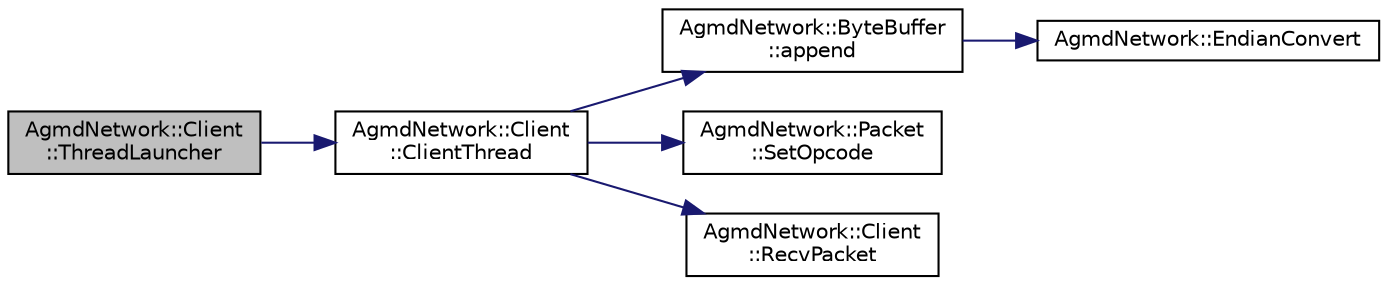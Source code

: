 digraph "AgmdNetwork::Client::ThreadLauncher"
{
  edge [fontname="Helvetica",fontsize="10",labelfontname="Helvetica",labelfontsize="10"];
  node [fontname="Helvetica",fontsize="10",shape=record];
  rankdir="LR";
  Node1 [label="AgmdNetwork::Client\l::ThreadLauncher",height=0.2,width=0.4,color="black", fillcolor="grey75", style="filled" fontcolor="black"];
  Node1 -> Node2 [color="midnightblue",fontsize="10",style="solid",fontname="Helvetica"];
  Node2 [label="AgmdNetwork::Client\l::ClientThread",height=0.2,width=0.4,color="black", fillcolor="white", style="filled",URL="$class_agmd_network_1_1_client.html#a27232ac76253415cf3efce3053da082f"];
  Node2 -> Node3 [color="midnightblue",fontsize="10",style="solid",fontname="Helvetica"];
  Node3 [label="AgmdNetwork::ByteBuffer\l::append",height=0.2,width=0.4,color="black", fillcolor="white", style="filled",URL="$class_agmd_network_1_1_byte_buffer.html#ad1f64e19c6c0b4039c7b356393cec1dc"];
  Node3 -> Node4 [color="midnightblue",fontsize="10",style="solid",fontname="Helvetica"];
  Node4 [label="AgmdNetwork::EndianConvert",height=0.2,width=0.4,color="black", fillcolor="white", style="filled",URL="$namespace_agmd_network.html#a99165d18c9ba6f33bea3804804884645"];
  Node2 -> Node5 [color="midnightblue",fontsize="10",style="solid",fontname="Helvetica"];
  Node5 [label="AgmdNetwork::Packet\l::SetOpcode",height=0.2,width=0.4,color="black", fillcolor="white", style="filled",URL="$class_agmd_network_1_1_packet.html#a0717ff71886722e606b4c9feef5c0d6d"];
  Node2 -> Node6 [color="midnightblue",fontsize="10",style="solid",fontname="Helvetica"];
  Node6 [label="AgmdNetwork::Client\l::RecvPacket",height=0.2,width=0.4,color="black", fillcolor="white", style="filled",URL="$class_agmd_network_1_1_client.html#ae4ccb5b2635151a85c7075f6de619d07"];
}
